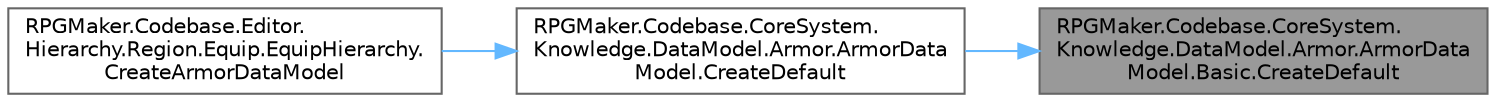 digraph "RPGMaker.Codebase.CoreSystem.Knowledge.DataModel.Armor.ArmorDataModel.Basic.CreateDefault"
{
 // LATEX_PDF_SIZE
  bgcolor="transparent";
  edge [fontname=Helvetica,fontsize=10,labelfontname=Helvetica,labelfontsize=10];
  node [fontname=Helvetica,fontsize=10,shape=box,height=0.2,width=0.4];
  rankdir="RL";
  Node1 [id="Node000001",label="RPGMaker.Codebase.CoreSystem.\lKnowledge.DataModel.Armor.ArmorData\lModel.Basic.CreateDefault",height=0.2,width=0.4,color="gray40", fillcolor="grey60", style="filled", fontcolor="black",tooltip="作成既定値"];
  Node1 -> Node2 [id="edge1_Node000001_Node000002",dir="back",color="steelblue1",style="solid",tooltip=" "];
  Node2 [id="Node000002",label="RPGMaker.Codebase.CoreSystem.\lKnowledge.DataModel.Armor.ArmorData\lModel.CreateDefault",height=0.2,width=0.4,color="grey40", fillcolor="white", style="filled",URL="$dd/d35/class_r_p_g_maker_1_1_codebase_1_1_core_system_1_1_knowledge_1_1_data_model_1_1_armor_1_1_armor_data_model.html#af763cdcb77ecb120df503c9e04f31793",tooltip="既定値作成"];
  Node2 -> Node3 [id="edge2_Node000002_Node000003",dir="back",color="steelblue1",style="solid",tooltip=" "];
  Node3 [id="Node000003",label="RPGMaker.Codebase.Editor.\lHierarchy.Region.Equip.EquipHierarchy.\lCreateArmorDataModel",height=0.2,width=0.4,color="grey40", fillcolor="white", style="filled",URL="$de/dca/class_r_p_g_maker_1_1_codebase_1_1_editor_1_1_hierarchy_1_1_region_1_1_equip_1_1_equip_hierarchy.html#a2876b9aa99873c5c9fc7812ce34755a8",tooltip="防具の新規作成"];
}
